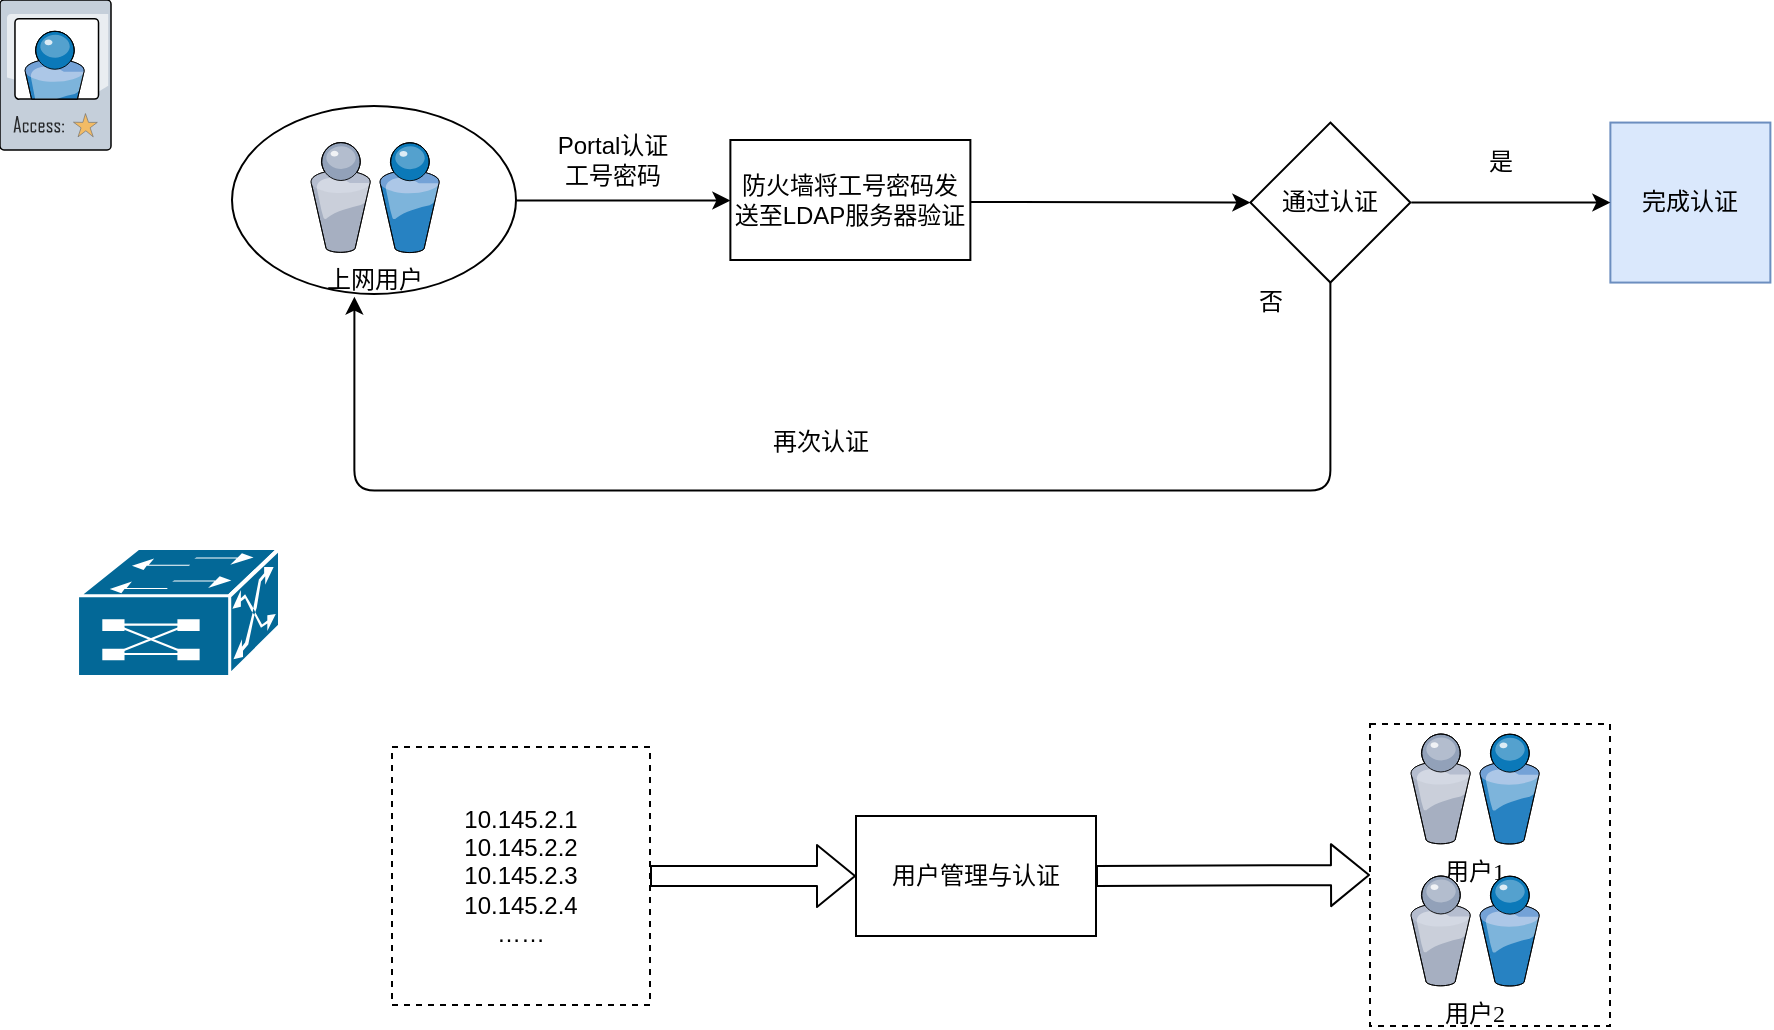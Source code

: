 <mxfile version="12.6.7" type="github"><diagram name="Page-1" id="822b0af5-4adb-64df-f703-e8dfc1f81529"><mxGraphModel dx="1422" dy="762" grid="0" gridSize="10" guides="1" tooltips="1" connect="1" arrows="1" fold="1" page="1" pageScale="1" pageWidth="1100" pageHeight="850" background="#ffffff" math="0" shadow="0"><root><mxCell id="0"/><mxCell id="1" parent="0"/><mxCell id="ZmMwuSTBES3cROJkD45N-25" value="" style="rounded=0;whiteSpace=wrap;html=1;dashed=1;" parent="1" vertex="1"><mxGeometry x="734" y="569" width="120" height="151" as="geometry"/></mxCell><mxCell id="7d933b09d9755ecc-13" value="" style="ellipse;whiteSpace=wrap;html=1;rounded=0;shadow=0;comic=0;strokeWidth=1;fontFamily=Verdana;" parent="1" vertex="1"><mxGeometry x="165" y="260" width="142" height="94" as="geometry"/></mxCell><mxCell id="7d933b09d9755ecc-33" value="上网用户" style="verticalLabelPosition=bottom;aspect=fixed;html=1;verticalAlign=top;strokeColor=none;shape=mxgraph.citrix.users;rounded=0;shadow=0;comic=0;fontFamily=Verdana;" parent="1" vertex="1"><mxGeometry x="204.19" y="278.28" width="64.5" height="55" as="geometry"/></mxCell><mxCell id="ZmMwuSTBES3cROJkD45N-1" value="防火墙将工号密码发送至LDAP服务器验证" style="rounded=0;whiteSpace=wrap;html=1;" parent="1" vertex="1"><mxGeometry x="414.19" y="277" width="120" height="60" as="geometry"/></mxCell><mxCell id="ZmMwuSTBES3cROJkD45N-2" value="通过认证" style="rhombus;whiteSpace=wrap;html=1;" parent="1" vertex="1"><mxGeometry x="674.19" y="268.28" width="80" height="80" as="geometry"/></mxCell><mxCell id="ZmMwuSTBES3cROJkD45N-6" value="完成认证" style="whiteSpace=wrap;html=1;aspect=fixed;fillColor=#dae8fc;strokeColor=#6c8ebf;" parent="1" vertex="1"><mxGeometry x="854.19" y="268.28" width="80" height="80" as="geometry"/></mxCell><mxCell id="ZmMwuSTBES3cROJkD45N-7" value="" style="endArrow=classic;html=1;exitX=0.5;exitY=1;exitDx=0;exitDy=0;entryX=0.431;entryY=1.014;entryDx=0;entryDy=0;entryPerimeter=0;" parent="1" source="ZmMwuSTBES3cROJkD45N-2" target="7d933b09d9755ecc-13" edge="1"><mxGeometry width="50" height="50" relative="1" as="geometry"><mxPoint x="724.19" y="418.28" as="sourcePoint"/><mxPoint x="174.19" y="452.28" as="targetPoint"/><Array as="points"><mxPoint x="714.19" y="452.28"/><mxPoint x="226.19" y="452.28"/></Array></mxGeometry></mxCell><mxCell id="ZmMwuSTBES3cROJkD45N-9" value="" style="endArrow=classic;html=1;" parent="1" edge="1"><mxGeometry width="50" height="50" relative="1" as="geometry"><mxPoint x="307.19" y="307.28" as="sourcePoint"/><mxPoint x="414.19" y="307.28" as="targetPoint"/><Array as="points"/></mxGeometry></mxCell><mxCell id="ZmMwuSTBES3cROJkD45N-10" value="" style="endArrow=classic;html=1;entryX=0;entryY=0.5;entryDx=0;entryDy=0;" parent="1" target="ZmMwuSTBES3cROJkD45N-2" edge="1"><mxGeometry width="50" height="50" relative="1" as="geometry"><mxPoint x="534.19" y="307.94" as="sourcePoint"/><mxPoint x="641.19" y="307.94" as="targetPoint"/><Array as="points"/></mxGeometry></mxCell><mxCell id="ZmMwuSTBES3cROJkD45N-11" value="" style="endArrow=classic;html=1;entryX=0;entryY=0.5;entryDx=0;entryDy=0;exitX=1.006;exitY=0.499;exitDx=0;exitDy=0;exitPerimeter=0;" parent="1" source="ZmMwuSTBES3cROJkD45N-2" target="ZmMwuSTBES3cROJkD45N-6" edge="1"><mxGeometry width="50" height="50" relative="1" as="geometry"><mxPoint x="754.19" y="306.66" as="sourcePoint"/><mxPoint x="894.19" y="307" as="targetPoint"/><Array as="points"/></mxGeometry></mxCell><mxCell id="ZmMwuSTBES3cROJkD45N-12" value="否" style="text;html=1;resizable=0;autosize=1;align=center;verticalAlign=middle;points=[];fillColor=none;strokeColor=none;rounded=0;" parent="1" vertex="1"><mxGeometry x="669.19" y="348.28" width="30" height="20" as="geometry"/></mxCell><mxCell id="ZmMwuSTBES3cROJkD45N-13" value="是" style="text;html=1;resizable=0;autosize=1;align=center;verticalAlign=middle;points=[];fillColor=none;strokeColor=none;rounded=0;" parent="1" vertex="1"><mxGeometry x="784.19" y="278.28" width="30" height="20" as="geometry"/></mxCell><mxCell id="ZmMwuSTBES3cROJkD45N-14" value="再次认证" style="text;html=1;resizable=0;autosize=1;align=center;verticalAlign=middle;points=[];fillColor=none;strokeColor=none;rounded=0;" parent="1" vertex="1"><mxGeometry x="429.19" y="418.28" width="60" height="20" as="geometry"/></mxCell><mxCell id="ZmMwuSTBES3cROJkD45N-15" value="Portal认证&lt;br&gt;工号密码" style="text;html=1;resizable=0;autosize=1;align=center;verticalAlign=middle;points=[];fillColor=none;strokeColor=none;rounded=0;" parent="1" vertex="1"><mxGeometry x="322.19" y="271" width="65" height="32" as="geometry"/></mxCell><mxCell id="ZmMwuSTBES3cROJkD45N-16" value="用户1" style="verticalLabelPosition=bottom;aspect=fixed;html=1;verticalAlign=top;strokeColor=none;shape=mxgraph.citrix.users;rounded=0;shadow=0;comic=0;fontFamily=Verdana;" parent="1" vertex="1"><mxGeometry x="754.19" y="574" width="64.5" height="55" as="geometry"/></mxCell><mxCell id="ZmMwuSTBES3cROJkD45N-18" value="用户2" style="verticalLabelPosition=bottom;aspect=fixed;html=1;verticalAlign=top;strokeColor=none;shape=mxgraph.citrix.users;rounded=0;shadow=0;comic=0;fontFamily=Verdana;" parent="1" vertex="1"><mxGeometry x="754.19" y="645" width="64.5" height="55" as="geometry"/></mxCell><mxCell id="ZmMwuSTBES3cROJkD45N-26" value="用户管理与认证" style="rounded=0;whiteSpace=wrap;html=1;" parent="1" vertex="1"><mxGeometry x="477" y="615" width="120" height="60" as="geometry"/></mxCell><mxCell id="ZmMwuSTBES3cROJkD45N-27" value="10.145.2.1&lt;br&gt;10.145.2.2&lt;br&gt;10.145.2.3&lt;br&gt;10.145.2.4&lt;br&gt;……" style="whiteSpace=wrap;html=1;aspect=fixed;dashed=1;" parent="1" vertex="1"><mxGeometry x="245" y="580.5" width="129" height="129" as="geometry"/></mxCell><mxCell id="ZmMwuSTBES3cROJkD45N-28" value="" style="shape=flexArrow;endArrow=classic;html=1;entryX=0;entryY=0.5;entryDx=0;entryDy=0;exitX=1;exitY=0.5;exitDx=0;exitDy=0;" parent="1" source="ZmMwuSTBES3cROJkD45N-27" target="ZmMwuSTBES3cROJkD45N-26" edge="1"><mxGeometry width="50" height="50" relative="1" as="geometry"><mxPoint x="374" y="652" as="sourcePoint"/><mxPoint x="424" y="602" as="targetPoint"/></mxGeometry></mxCell><mxCell id="ZmMwuSTBES3cROJkD45N-29" value="" style="shape=flexArrow;endArrow=classic;html=1;entryX=0;entryY=0.5;entryDx=0;entryDy=0;exitX=1;exitY=0.5;exitDx=0;exitDy=0;" parent="1" source="ZmMwuSTBES3cROJkD45N-26" target="ZmMwuSTBES3cROJkD45N-25" edge="1"><mxGeometry width="50" height="50" relative="1" as="geometry"><mxPoint x="161" y="865" as="sourcePoint"/><mxPoint x="211" y="815" as="targetPoint"/></mxGeometry></mxCell><mxCell id="ZmMwuSTBES3cROJkD45N-30" value="" style="verticalLabelPosition=bottom;aspect=fixed;html=1;verticalAlign=top;strokeColor=none;align=center;outlineConnect=0;shape=mxgraph.citrix.access_card;" parent="1" vertex="1"><mxGeometry x="49" y="207" width="55.5" height="75" as="geometry"/></mxCell><mxCell id="ZmMwuSTBES3cROJkD45N-33" value="" style="shape=mxgraph.cisco.switches.multiswitch_device;html=1;pointerEvents=1;dashed=0;fillColor=#036897;strokeColor=#ffffff;strokeWidth=2;verticalLabelPosition=bottom;verticalAlign=top;align=center;outlineConnect=0;" parent="1" vertex="1"><mxGeometry x="88" y="481" width="101" height="64" as="geometry"/></mxCell></root></mxGraphModel></diagram></mxfile>